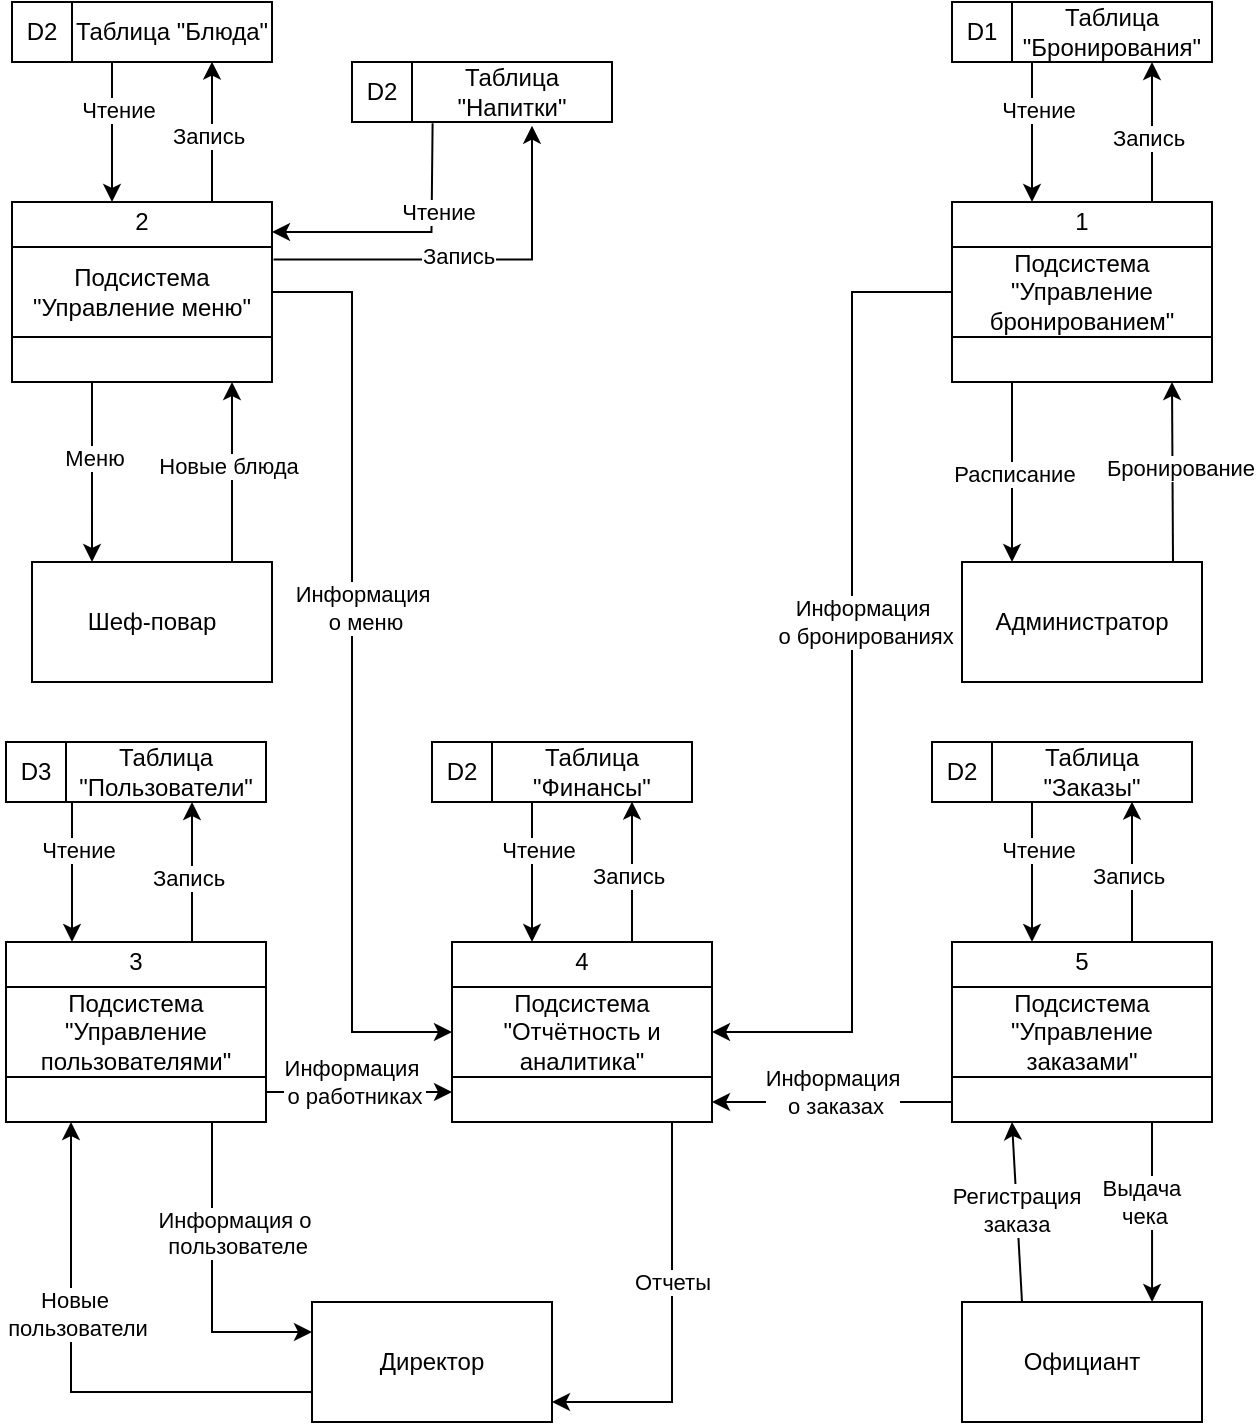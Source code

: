 <mxfile version="24.2.1" type="device">
  <diagram name="Page-1" id="-dvNhfMSKX878ZPpWmrN">
    <mxGraphModel dx="1822" dy="1045" grid="1" gridSize="10" guides="1" tooltips="1" connect="1" arrows="1" fold="1" page="1" pageScale="1" pageWidth="827" pageHeight="1169" math="0" shadow="0">
      <root>
        <mxCell id="0" />
        <mxCell id="1" parent="0" />
        <mxCell id="PgtoRUZVb2iyuVkDTeik-1" value="Шеф-повар" style="rounded=0;whiteSpace=wrap;html=1;" vertex="1" parent="1">
          <mxGeometry x="103" y="510" width="120" height="60" as="geometry" />
        </mxCell>
        <mxCell id="PgtoRUZVb2iyuVkDTeik-2" value="Директор" style="rounded=0;whiteSpace=wrap;html=1;" vertex="1" parent="1">
          <mxGeometry x="243" y="880" width="120" height="60" as="geometry" />
        </mxCell>
        <mxCell id="PgtoRUZVb2iyuVkDTeik-3" value="Администратор" style="rounded=0;whiteSpace=wrap;html=1;" vertex="1" parent="1">
          <mxGeometry x="568" y="510" width="120" height="60" as="geometry" />
        </mxCell>
        <mxCell id="PgtoRUZVb2iyuVkDTeik-8" value="" style="endArrow=classic;html=1;rounded=0;edgeStyle=elbowEdgeStyle;elbow=vertical;" edge="1" parent="1">
          <mxGeometry width="50" height="50" relative="1" as="geometry">
            <mxPoint x="593" y="420" as="sourcePoint" />
            <mxPoint x="593" y="510" as="targetPoint" />
          </mxGeometry>
        </mxCell>
        <mxCell id="PgtoRUZVb2iyuVkDTeik-9" value="Расписание" style="edgeLabel;html=1;align=center;verticalAlign=middle;resizable=0;points=[];" vertex="1" connectable="0" parent="PgtoRUZVb2iyuVkDTeik-8">
          <mxGeometry x="0.007" y="1" relative="1" as="geometry">
            <mxPoint as="offset" />
          </mxGeometry>
        </mxCell>
        <mxCell id="PgtoRUZVb2iyuVkDTeik-10" value="" style="group" vertex="1" connectable="0" parent="1">
          <mxGeometry x="563" y="330" width="130" height="90" as="geometry" />
        </mxCell>
        <mxCell id="PgtoRUZVb2iyuVkDTeik-11" value="Подсистема&lt;br style=&quot;border-color: var(--border-color);&quot;&gt;&quot;Управление бронированием&quot;" style="rounded=0;whiteSpace=wrap;html=1;" vertex="1" parent="PgtoRUZVb2iyuVkDTeik-10">
          <mxGeometry width="130" height="90" as="geometry" />
        </mxCell>
        <mxCell id="PgtoRUZVb2iyuVkDTeik-12" value="" style="endArrow=none;html=1;rounded=0;exitX=0;exitY=0.25;exitDx=0;exitDy=0;entryX=1;entryY=0.25;entryDx=0;entryDy=0;" edge="1" parent="PgtoRUZVb2iyuVkDTeik-10" source="PgtoRUZVb2iyuVkDTeik-11" target="PgtoRUZVb2iyuVkDTeik-11">
          <mxGeometry width="50" height="50" relative="1" as="geometry">
            <mxPoint x="187.0" y="-80" as="sourcePoint" />
            <mxPoint x="242.0" y="-146.667" as="targetPoint" />
          </mxGeometry>
        </mxCell>
        <mxCell id="PgtoRUZVb2iyuVkDTeik-13" value="" style="endArrow=none;html=1;rounded=0;exitX=0;exitY=0.75;exitDx=0;exitDy=0;entryX=1;entryY=0.75;entryDx=0;entryDy=0;" edge="1" parent="PgtoRUZVb2iyuVkDTeik-10" source="PgtoRUZVb2iyuVkDTeik-11" target="PgtoRUZVb2iyuVkDTeik-11">
          <mxGeometry width="50" height="50" relative="1" as="geometry">
            <mxPoint x="187.0" y="-80" as="sourcePoint" />
            <mxPoint x="242.0" y="-146.667" as="targetPoint" />
          </mxGeometry>
        </mxCell>
        <mxCell id="PgtoRUZVb2iyuVkDTeik-14" value="1" style="text;html=1;align=center;verticalAlign=middle;whiteSpace=wrap;rounded=0;" vertex="1" parent="PgtoRUZVb2iyuVkDTeik-10">
          <mxGeometry width="130" height="20" as="geometry" />
        </mxCell>
        <mxCell id="PgtoRUZVb2iyuVkDTeik-15" value="&amp;nbsp;" style="text;html=1;align=center;verticalAlign=middle;whiteSpace=wrap;rounded=0;" vertex="1" parent="PgtoRUZVb2iyuVkDTeik-10">
          <mxGeometry y="70" width="130" height="20" as="geometry" />
        </mxCell>
        <mxCell id="PgtoRUZVb2iyuVkDTeik-16" value="" style="group" vertex="1" connectable="0" parent="1">
          <mxGeometry x="93" y="330" width="130" height="90" as="geometry" />
        </mxCell>
        <mxCell id="PgtoRUZVb2iyuVkDTeik-17" value="Подсистема&lt;br style=&quot;border-color: var(--border-color);&quot;&gt;&quot;Управление меню&quot;" style="rounded=0;whiteSpace=wrap;html=1;" vertex="1" parent="PgtoRUZVb2iyuVkDTeik-16">
          <mxGeometry width="130" height="90" as="geometry" />
        </mxCell>
        <mxCell id="PgtoRUZVb2iyuVkDTeik-18" value="" style="endArrow=none;html=1;rounded=0;exitX=0;exitY=0.25;exitDx=0;exitDy=0;entryX=1;entryY=0.25;entryDx=0;entryDy=0;" edge="1" parent="PgtoRUZVb2iyuVkDTeik-16" source="PgtoRUZVb2iyuVkDTeik-17" target="PgtoRUZVb2iyuVkDTeik-17">
          <mxGeometry width="50" height="50" relative="1" as="geometry">
            <mxPoint x="187.0" y="-80" as="sourcePoint" />
            <mxPoint x="242.0" y="-146.667" as="targetPoint" />
          </mxGeometry>
        </mxCell>
        <mxCell id="PgtoRUZVb2iyuVkDTeik-19" value="" style="endArrow=none;html=1;rounded=0;exitX=0;exitY=0.75;exitDx=0;exitDy=0;entryX=1;entryY=0.75;entryDx=0;entryDy=0;" edge="1" parent="PgtoRUZVb2iyuVkDTeik-16" source="PgtoRUZVb2iyuVkDTeik-17" target="PgtoRUZVb2iyuVkDTeik-17">
          <mxGeometry width="50" height="50" relative="1" as="geometry">
            <mxPoint x="187.0" y="-80" as="sourcePoint" />
            <mxPoint x="242.0" y="-146.667" as="targetPoint" />
          </mxGeometry>
        </mxCell>
        <mxCell id="PgtoRUZVb2iyuVkDTeik-20" value="2" style="text;html=1;align=center;verticalAlign=middle;whiteSpace=wrap;rounded=0;" vertex="1" parent="PgtoRUZVb2iyuVkDTeik-16">
          <mxGeometry width="130" height="20" as="geometry" />
        </mxCell>
        <mxCell id="PgtoRUZVb2iyuVkDTeik-21" value="&amp;nbsp;" style="text;html=1;align=center;verticalAlign=middle;whiteSpace=wrap;rounded=0;" vertex="1" parent="PgtoRUZVb2iyuVkDTeik-16">
          <mxGeometry y="70" width="130" height="20" as="geometry" />
        </mxCell>
        <mxCell id="PgtoRUZVb2iyuVkDTeik-22" value="" style="group" vertex="1" connectable="0" parent="1">
          <mxGeometry x="90" y="700" width="130" height="90" as="geometry" />
        </mxCell>
        <mxCell id="PgtoRUZVb2iyuVkDTeik-23" value="Подсистема&lt;br style=&quot;border-color: var(--border-color);&quot;&gt;&quot;Управление пользователями&quot;" style="rounded=0;whiteSpace=wrap;html=1;" vertex="1" parent="PgtoRUZVb2iyuVkDTeik-22">
          <mxGeometry width="130" height="90" as="geometry" />
        </mxCell>
        <mxCell id="PgtoRUZVb2iyuVkDTeik-24" value="" style="endArrow=none;html=1;rounded=0;exitX=0;exitY=0.25;exitDx=0;exitDy=0;entryX=1;entryY=0.25;entryDx=0;entryDy=0;" edge="1" parent="PgtoRUZVb2iyuVkDTeik-22" source="PgtoRUZVb2iyuVkDTeik-23" target="PgtoRUZVb2iyuVkDTeik-23">
          <mxGeometry width="50" height="50" relative="1" as="geometry">
            <mxPoint x="187.0" y="-80" as="sourcePoint" />
            <mxPoint x="242.0" y="-146.667" as="targetPoint" />
          </mxGeometry>
        </mxCell>
        <mxCell id="PgtoRUZVb2iyuVkDTeik-25" value="" style="endArrow=none;html=1;rounded=0;exitX=0;exitY=0.75;exitDx=0;exitDy=0;entryX=1;entryY=0.75;entryDx=0;entryDy=0;" edge="1" parent="PgtoRUZVb2iyuVkDTeik-22" source="PgtoRUZVb2iyuVkDTeik-23" target="PgtoRUZVb2iyuVkDTeik-23">
          <mxGeometry width="50" height="50" relative="1" as="geometry">
            <mxPoint x="187.0" y="-80" as="sourcePoint" />
            <mxPoint x="242.0" y="-146.667" as="targetPoint" />
          </mxGeometry>
        </mxCell>
        <mxCell id="PgtoRUZVb2iyuVkDTeik-26" value="3" style="text;html=1;align=center;verticalAlign=middle;whiteSpace=wrap;rounded=0;" vertex="1" parent="PgtoRUZVb2iyuVkDTeik-22">
          <mxGeometry width="130" height="20" as="geometry" />
        </mxCell>
        <mxCell id="PgtoRUZVb2iyuVkDTeik-27" value="&amp;nbsp;" style="text;html=1;align=center;verticalAlign=middle;whiteSpace=wrap;rounded=0;" vertex="1" parent="PgtoRUZVb2iyuVkDTeik-22">
          <mxGeometry y="70" width="130" height="20" as="geometry" />
        </mxCell>
        <mxCell id="PgtoRUZVb2iyuVkDTeik-30" value="" style="endArrow=classic;html=1;rounded=0;edgeStyle=elbowEdgeStyle;" edge="1" parent="1" target="PgtoRUZVb2iyuVkDTeik-1">
          <mxGeometry width="50" height="50" relative="1" as="geometry">
            <mxPoint x="132.997" y="420" as="sourcePoint" />
            <mxPoint x="133.33" y="560" as="targetPoint" />
            <Array as="points">
              <mxPoint x="133" y="370" />
            </Array>
          </mxGeometry>
        </mxCell>
        <mxCell id="PgtoRUZVb2iyuVkDTeik-31" value="Меню" style="edgeLabel;html=1;align=center;verticalAlign=middle;resizable=0;points=[];" vertex="1" connectable="0" parent="PgtoRUZVb2iyuVkDTeik-30">
          <mxGeometry x="-0.154" y="1" relative="1" as="geometry">
            <mxPoint as="offset" />
          </mxGeometry>
        </mxCell>
        <mxCell id="PgtoRUZVb2iyuVkDTeik-32" value="" style="endArrow=classic;html=1;rounded=0;edgeStyle=elbowEdgeStyle;" edge="1" parent="1" source="PgtoRUZVb2iyuVkDTeik-1" target="PgtoRUZVb2iyuVkDTeik-17">
          <mxGeometry width="50" height="50" relative="1" as="geometry">
            <mxPoint x="183" y="550" as="sourcePoint" />
            <mxPoint x="238" y="430" as="targetPoint" />
            <Array as="points">
              <mxPoint x="203" y="470" />
            </Array>
          </mxGeometry>
        </mxCell>
        <mxCell id="PgtoRUZVb2iyuVkDTeik-33" value="Новые блюда" style="edgeLabel;html=1;align=center;verticalAlign=middle;resizable=0;points=[];" vertex="1" connectable="0" parent="PgtoRUZVb2iyuVkDTeik-32">
          <mxGeometry x="0.083" y="2" relative="1" as="geometry">
            <mxPoint as="offset" />
          </mxGeometry>
        </mxCell>
        <mxCell id="PgtoRUZVb2iyuVkDTeik-36" value="" style="endArrow=classic;html=1;rounded=0;edgeStyle=elbowEdgeStyle;" edge="1" parent="1">
          <mxGeometry width="50" height="50" relative="1" as="geometry">
            <mxPoint x="663" y="330" as="sourcePoint" />
            <mxPoint x="663" y="260" as="targetPoint" />
            <Array as="points">
              <mxPoint x="663" y="280" />
            </Array>
          </mxGeometry>
        </mxCell>
        <mxCell id="PgtoRUZVb2iyuVkDTeik-37" value="Запись" style="edgeLabel;html=1;align=center;verticalAlign=middle;resizable=0;points=[];" vertex="1" connectable="0" parent="PgtoRUZVb2iyuVkDTeik-36">
          <mxGeometry x="-0.068" y="2" relative="1" as="geometry">
            <mxPoint as="offset" />
          </mxGeometry>
        </mxCell>
        <mxCell id="PgtoRUZVb2iyuVkDTeik-38" value="" style="endArrow=classic;html=1;rounded=0;exitX=0;exitY=0.75;exitDx=0;exitDy=0;edgeStyle=elbowEdgeStyle;entryX=0.25;entryY=1;entryDx=0;entryDy=0;elbow=vertical;" edge="1" parent="1" source="PgtoRUZVb2iyuVkDTeik-2" target="PgtoRUZVb2iyuVkDTeik-27">
          <mxGeometry width="50" height="50" relative="1" as="geometry">
            <mxPoint x="53" y="940" as="sourcePoint" />
            <mxPoint x="123" y="800" as="targetPoint" />
            <Array as="points">
              <mxPoint x="133" y="925" />
            </Array>
          </mxGeometry>
        </mxCell>
        <mxCell id="PgtoRUZVb2iyuVkDTeik-39" value="Новые&lt;br style=&quot;border-color: var(--border-color); background-color: rgb(251, 251, 251);&quot;&gt;&lt;span style=&quot;border-color: var(--border-color);&quot;&gt;&amp;nbsp;пользователи&lt;/span&gt;" style="edgeLabel;html=1;align=center;verticalAlign=middle;resizable=0;points=[];" vertex="1" connectable="0" parent="PgtoRUZVb2iyuVkDTeik-38">
          <mxGeometry x="0.251" y="-1" relative="1" as="geometry">
            <mxPoint as="offset" />
          </mxGeometry>
        </mxCell>
        <mxCell id="PgtoRUZVb2iyuVkDTeik-40" value="" style="endArrow=classic;html=1;rounded=0;edgeStyle=elbowEdgeStyle;" edge="1" parent="1" source="PgtoRUZVb2iyuVkDTeik-45" target="PgtoRUZVb2iyuVkDTeik-17">
          <mxGeometry width="50" height="50" relative="1" as="geometry">
            <mxPoint x="343" y="330" as="sourcePoint" />
            <mxPoint x="333" y="280" as="targetPoint" />
            <Array as="points">
              <mxPoint x="143" y="300" />
            </Array>
          </mxGeometry>
        </mxCell>
        <mxCell id="PgtoRUZVb2iyuVkDTeik-41" value="Чтение" style="edgeLabel;html=1;align=center;verticalAlign=middle;resizable=0;points=[];" vertex="1" connectable="0" parent="PgtoRUZVb2iyuVkDTeik-40">
          <mxGeometry x="-0.329" y="3" relative="1" as="geometry">
            <mxPoint as="offset" />
          </mxGeometry>
        </mxCell>
        <mxCell id="PgtoRUZVb2iyuVkDTeik-42" value="" style="group" vertex="1" connectable="0" parent="1">
          <mxGeometry x="93" y="230" width="130" height="30" as="geometry" />
        </mxCell>
        <mxCell id="PgtoRUZVb2iyuVkDTeik-43" value="" style="rounded=0;whiteSpace=wrap;html=1;" vertex="1" parent="PgtoRUZVb2iyuVkDTeik-42">
          <mxGeometry width="130" height="30" as="geometry" />
        </mxCell>
        <mxCell id="PgtoRUZVb2iyuVkDTeik-44" value="" style="group" vertex="1" connectable="0" parent="PgtoRUZVb2iyuVkDTeik-42">
          <mxGeometry width="130" height="30" as="geometry" />
        </mxCell>
        <mxCell id="PgtoRUZVb2iyuVkDTeik-45" value="Таблица &quot;Блюда&quot;" style="rounded=0;whiteSpace=wrap;html=1;container=0;" vertex="1" parent="PgtoRUZVb2iyuVkDTeik-44">
          <mxGeometry x="30" width="100" height="30" as="geometry" />
        </mxCell>
        <mxCell id="PgtoRUZVb2iyuVkDTeik-46" value="D2" style="rounded=0;whiteSpace=wrap;html=1;container=0;" vertex="1" parent="PgtoRUZVb2iyuVkDTeik-44">
          <mxGeometry width="30" height="30" as="geometry" />
        </mxCell>
        <mxCell id="PgtoRUZVb2iyuVkDTeik-47" value="" style="endArrow=classic;html=1;rounded=0;edgeStyle=elbowEdgeStyle;exitX=0.633;exitY=0.994;exitDx=0;exitDy=0;exitPerimeter=0;" edge="1" parent="1">
          <mxGeometry width="50" height="50" relative="1" as="geometry">
            <mxPoint x="193" y="330" as="sourcePoint" />
            <mxPoint x="193.3" y="259.82" as="targetPoint" />
          </mxGeometry>
        </mxCell>
        <mxCell id="PgtoRUZVb2iyuVkDTeik-48" value="Запись" style="edgeLabel;html=1;align=center;verticalAlign=middle;resizable=0;points=[];" vertex="1" connectable="0" parent="PgtoRUZVb2iyuVkDTeik-47">
          <mxGeometry x="-0.068" y="2" relative="1" as="geometry">
            <mxPoint as="offset" />
          </mxGeometry>
        </mxCell>
        <mxCell id="PgtoRUZVb2iyuVkDTeik-49" value="" style="group" vertex="1" connectable="0" parent="1">
          <mxGeometry x="90" y="600" width="130" height="30" as="geometry" />
        </mxCell>
        <mxCell id="PgtoRUZVb2iyuVkDTeik-50" value="" style="rounded=0;whiteSpace=wrap;html=1;" vertex="1" parent="PgtoRUZVb2iyuVkDTeik-49">
          <mxGeometry width="130" height="30" as="geometry" />
        </mxCell>
        <mxCell id="PgtoRUZVb2iyuVkDTeik-51" value="" style="group" vertex="1" connectable="0" parent="PgtoRUZVb2iyuVkDTeik-49">
          <mxGeometry width="130" height="30" as="geometry" />
        </mxCell>
        <mxCell id="PgtoRUZVb2iyuVkDTeik-52" value="Таблица &quot;Пользователи&quot;" style="rounded=0;whiteSpace=wrap;html=1;container=0;" vertex="1" parent="PgtoRUZVb2iyuVkDTeik-51">
          <mxGeometry x="30" width="100" height="30" as="geometry" />
        </mxCell>
        <mxCell id="PgtoRUZVb2iyuVkDTeik-53" value="D3" style="rounded=0;whiteSpace=wrap;html=1;container=0;" vertex="1" parent="PgtoRUZVb2iyuVkDTeik-51">
          <mxGeometry width="30" height="30" as="geometry" />
        </mxCell>
        <mxCell id="PgtoRUZVb2iyuVkDTeik-54" value="" style="endArrow=classic;html=1;rounded=0;edgeStyle=elbowEdgeStyle;" edge="1" parent="1" source="PgtoRUZVb2iyuVkDTeik-52" target="PgtoRUZVb2iyuVkDTeik-23">
          <mxGeometry width="50" height="50" relative="1" as="geometry">
            <mxPoint x="183" y="710" as="sourcePoint" />
            <mxPoint x="-17" y="720" as="targetPoint" />
            <Array as="points">
              <mxPoint x="123" y="670" />
            </Array>
          </mxGeometry>
        </mxCell>
        <mxCell id="PgtoRUZVb2iyuVkDTeik-55" value="Чтение" style="edgeLabel;html=1;align=center;verticalAlign=middle;resizable=0;points=[];" vertex="1" connectable="0" parent="PgtoRUZVb2iyuVkDTeik-54">
          <mxGeometry x="-0.329" y="3" relative="1" as="geometry">
            <mxPoint as="offset" />
          </mxGeometry>
        </mxCell>
        <mxCell id="PgtoRUZVb2iyuVkDTeik-56" value="" style="group" vertex="1" connectable="0" parent="1">
          <mxGeometry x="563" y="230" width="130" height="30" as="geometry" />
        </mxCell>
        <mxCell id="PgtoRUZVb2iyuVkDTeik-57" value="" style="rounded=0;whiteSpace=wrap;html=1;" vertex="1" parent="PgtoRUZVb2iyuVkDTeik-56">
          <mxGeometry width="130" height="30" as="geometry" />
        </mxCell>
        <mxCell id="PgtoRUZVb2iyuVkDTeik-58" value="" style="group" vertex="1" connectable="0" parent="PgtoRUZVb2iyuVkDTeik-56">
          <mxGeometry width="130" height="30" as="geometry" />
        </mxCell>
        <mxCell id="PgtoRUZVb2iyuVkDTeik-59" value="Таблица &quot;Бронирования&quot;" style="rounded=0;whiteSpace=wrap;html=1;container=0;" vertex="1" parent="PgtoRUZVb2iyuVkDTeik-58">
          <mxGeometry x="30" width="100" height="30" as="geometry" />
        </mxCell>
        <mxCell id="PgtoRUZVb2iyuVkDTeik-60" value="D1" style="rounded=0;whiteSpace=wrap;html=1;container=0;" vertex="1" parent="PgtoRUZVb2iyuVkDTeik-58">
          <mxGeometry width="30" height="30" as="geometry" />
        </mxCell>
        <mxCell id="PgtoRUZVb2iyuVkDTeik-61" value="" style="endArrow=classic;html=1;rounded=0;edgeStyle=elbowEdgeStyle;" edge="1" parent="1" source="PgtoRUZVb2iyuVkDTeik-59" target="PgtoRUZVb2iyuVkDTeik-11">
          <mxGeometry width="50" height="50" relative="1" as="geometry">
            <mxPoint x="783" y="310" as="sourcePoint" />
            <mxPoint x="703" y="310" as="targetPoint" />
            <Array as="points">
              <mxPoint x="603" y="270" />
            </Array>
          </mxGeometry>
        </mxCell>
        <mxCell id="PgtoRUZVb2iyuVkDTeik-62" value="Чтение" style="edgeLabel;html=1;align=center;verticalAlign=middle;resizable=0;points=[];" vertex="1" connectable="0" parent="PgtoRUZVb2iyuVkDTeik-61">
          <mxGeometry x="-0.329" y="3" relative="1" as="geometry">
            <mxPoint as="offset" />
          </mxGeometry>
        </mxCell>
        <mxCell id="PgtoRUZVb2iyuVkDTeik-63" value="" style="endArrow=classic;html=1;rounded=0;edgeStyle=elbowEdgeStyle;" edge="1" parent="1" target="PgtoRUZVb2iyuVkDTeik-52">
          <mxGeometry width="50" height="50" relative="1" as="geometry">
            <mxPoint x="183.005" y="700" as="sourcePoint" />
            <mxPoint x="183.24" y="640" as="targetPoint" />
          </mxGeometry>
        </mxCell>
        <mxCell id="PgtoRUZVb2iyuVkDTeik-64" value="Запись" style="edgeLabel;html=1;align=center;verticalAlign=middle;resizable=0;points=[];" vertex="1" connectable="0" parent="PgtoRUZVb2iyuVkDTeik-63">
          <mxGeometry x="-0.068" y="2" relative="1" as="geometry">
            <mxPoint as="offset" />
          </mxGeometry>
        </mxCell>
        <mxCell id="PgtoRUZVb2iyuVkDTeik-67" value="" style="endArrow=classic;html=1;rounded=0;entryX=0;entryY=0.25;entryDx=0;entryDy=0;edgeStyle=orthogonalEdgeStyle;" edge="1" parent="1" target="PgtoRUZVb2iyuVkDTeik-2">
          <mxGeometry width="50" height="50" relative="1" as="geometry">
            <mxPoint x="208" y="790" as="sourcePoint" />
            <mxPoint x="233" y="895" as="targetPoint" />
            <Array as="points">
              <mxPoint x="193" y="790" />
              <mxPoint x="193" y="895" />
            </Array>
          </mxGeometry>
        </mxCell>
        <mxCell id="PgtoRUZVb2iyuVkDTeik-68" value="Информация о&lt;div&gt;&amp;nbsp;пользователе&lt;/div&gt;" style="edgeLabel;html=1;align=center;verticalAlign=bottom;resizable=0;points=[];" vertex="1" connectable="0" parent="PgtoRUZVb2iyuVkDTeik-67">
          <mxGeometry x="0.522" y="-4" relative="1" as="geometry">
            <mxPoint x="1" y="-39" as="offset" />
          </mxGeometry>
        </mxCell>
        <mxCell id="PgtoRUZVb2iyuVkDTeik-69" value="" style="group" vertex="1" connectable="0" parent="1">
          <mxGeometry x="313" y="700" width="130" height="90" as="geometry" />
        </mxCell>
        <mxCell id="PgtoRUZVb2iyuVkDTeik-70" value="Подсистема&lt;br style=&quot;border-color: var(--border-color);&quot;&gt;&quot;Отчётность и аналитика&quot;" style="rounded=0;whiteSpace=wrap;html=1;" vertex="1" parent="PgtoRUZVb2iyuVkDTeik-69">
          <mxGeometry width="130" height="90" as="geometry" />
        </mxCell>
        <mxCell id="PgtoRUZVb2iyuVkDTeik-71" value="" style="endArrow=none;html=1;rounded=0;exitX=0;exitY=0.25;exitDx=0;exitDy=0;entryX=1;entryY=0.25;entryDx=0;entryDy=0;" edge="1" parent="PgtoRUZVb2iyuVkDTeik-69" source="PgtoRUZVb2iyuVkDTeik-70" target="PgtoRUZVb2iyuVkDTeik-70">
          <mxGeometry width="50" height="50" relative="1" as="geometry">
            <mxPoint x="187.0" y="-80" as="sourcePoint" />
            <mxPoint x="242.0" y="-146.667" as="targetPoint" />
          </mxGeometry>
        </mxCell>
        <mxCell id="PgtoRUZVb2iyuVkDTeik-72" value="" style="endArrow=none;html=1;rounded=0;exitX=0;exitY=0.75;exitDx=0;exitDy=0;entryX=1;entryY=0.75;entryDx=0;entryDy=0;" edge="1" parent="PgtoRUZVb2iyuVkDTeik-69" source="PgtoRUZVb2iyuVkDTeik-70" target="PgtoRUZVb2iyuVkDTeik-70">
          <mxGeometry width="50" height="50" relative="1" as="geometry">
            <mxPoint x="187.0" y="-80" as="sourcePoint" />
            <mxPoint x="242.0" y="-146.667" as="targetPoint" />
          </mxGeometry>
        </mxCell>
        <mxCell id="PgtoRUZVb2iyuVkDTeik-73" value="4" style="text;html=1;align=center;verticalAlign=middle;whiteSpace=wrap;rounded=0;" vertex="1" parent="PgtoRUZVb2iyuVkDTeik-69">
          <mxGeometry width="130" height="20" as="geometry" />
        </mxCell>
        <mxCell id="PgtoRUZVb2iyuVkDTeik-74" value="&amp;nbsp;" style="text;html=1;align=center;verticalAlign=middle;whiteSpace=wrap;rounded=0;" vertex="1" parent="PgtoRUZVb2iyuVkDTeik-69">
          <mxGeometry y="70" width="130" height="20" as="geometry" />
        </mxCell>
        <mxCell id="PgtoRUZVb2iyuVkDTeik-75" value="" style="group" vertex="1" connectable="0" parent="1">
          <mxGeometry x="563" y="700" width="130" height="90" as="geometry" />
        </mxCell>
        <mxCell id="PgtoRUZVb2iyuVkDTeik-76" value="Подсистема&lt;br style=&quot;border-color: var(--border-color);&quot;&gt;&quot;Управление заказами&quot;" style="rounded=0;whiteSpace=wrap;html=1;" vertex="1" parent="PgtoRUZVb2iyuVkDTeik-75">
          <mxGeometry width="130" height="90" as="geometry" />
        </mxCell>
        <mxCell id="PgtoRUZVb2iyuVkDTeik-77" value="" style="endArrow=none;html=1;rounded=0;exitX=0;exitY=0.25;exitDx=0;exitDy=0;entryX=1;entryY=0.25;entryDx=0;entryDy=0;" edge="1" parent="PgtoRUZVb2iyuVkDTeik-75" source="PgtoRUZVb2iyuVkDTeik-76" target="PgtoRUZVb2iyuVkDTeik-76">
          <mxGeometry width="50" height="50" relative="1" as="geometry">
            <mxPoint x="187.0" y="-80" as="sourcePoint" />
            <mxPoint x="242.0" y="-146.667" as="targetPoint" />
          </mxGeometry>
        </mxCell>
        <mxCell id="PgtoRUZVb2iyuVkDTeik-78" value="" style="endArrow=none;html=1;rounded=0;exitX=0;exitY=0.75;exitDx=0;exitDy=0;entryX=1;entryY=0.75;entryDx=0;entryDy=0;" edge="1" parent="PgtoRUZVb2iyuVkDTeik-75" source="PgtoRUZVb2iyuVkDTeik-76" target="PgtoRUZVb2iyuVkDTeik-76">
          <mxGeometry width="50" height="50" relative="1" as="geometry">
            <mxPoint x="187.0" y="-80" as="sourcePoint" />
            <mxPoint x="242.0" y="-146.667" as="targetPoint" />
          </mxGeometry>
        </mxCell>
        <mxCell id="PgtoRUZVb2iyuVkDTeik-79" value="5" style="text;html=1;align=center;verticalAlign=middle;whiteSpace=wrap;rounded=0;" vertex="1" parent="PgtoRUZVb2iyuVkDTeik-75">
          <mxGeometry width="130" height="20" as="geometry" />
        </mxCell>
        <mxCell id="PgtoRUZVb2iyuVkDTeik-80" value="&amp;nbsp;" style="text;html=1;align=center;verticalAlign=middle;whiteSpace=wrap;rounded=0;" vertex="1" parent="PgtoRUZVb2iyuVkDTeik-75">
          <mxGeometry y="70" width="130" height="20" as="geometry" />
        </mxCell>
        <mxCell id="PgtoRUZVb2iyuVkDTeik-81" value="Официант" style="rounded=0;whiteSpace=wrap;html=1;" vertex="1" parent="1">
          <mxGeometry x="568" y="880" width="120" height="60" as="geometry" />
        </mxCell>
        <mxCell id="PgtoRUZVb2iyuVkDTeik-82" value="" style="endArrow=classic;html=1;rounded=0;entryX=0.75;entryY=1;entryDx=0;entryDy=0;" edge="1" parent="1">
          <mxGeometry width="50" height="50" relative="1" as="geometry">
            <mxPoint x="673.5" y="510" as="sourcePoint" />
            <mxPoint x="673" y="420" as="targetPoint" />
          </mxGeometry>
        </mxCell>
        <mxCell id="PgtoRUZVb2iyuVkDTeik-83" value="Бронирование" style="edgeLabel;html=1;align=center;verticalAlign=middle;resizable=0;points=[];" vertex="1" connectable="0" parent="PgtoRUZVb2iyuVkDTeik-82">
          <mxGeometry x="0.044" y="-4" relative="1" as="geometry">
            <mxPoint as="offset" />
          </mxGeometry>
        </mxCell>
        <mxCell id="PgtoRUZVb2iyuVkDTeik-85" value="" style="endArrow=classic;html=1;rounded=0;entryX=0.792;entryY=0;entryDx=0;entryDy=0;entryPerimeter=0;" edge="1" parent="1" target="PgtoRUZVb2iyuVkDTeik-81">
          <mxGeometry width="50" height="50" relative="1" as="geometry">
            <mxPoint x="663" y="790" as="sourcePoint" />
            <mxPoint x="663" y="870" as="targetPoint" />
          </mxGeometry>
        </mxCell>
        <mxCell id="PgtoRUZVb2iyuVkDTeik-88" value="Выдача&amp;nbsp;&lt;div&gt;чека&lt;/div&gt;" style="edgeLabel;html=1;align=center;verticalAlign=middle;resizable=0;points=[];" vertex="1" connectable="0" parent="PgtoRUZVb2iyuVkDTeik-85">
          <mxGeometry x="-0.125" y="-4" relative="1" as="geometry">
            <mxPoint as="offset" />
          </mxGeometry>
        </mxCell>
        <mxCell id="PgtoRUZVb2iyuVkDTeik-86" style="rounded=0;orthogonalLoop=1;jettySize=auto;html=1;exitX=0.25;exitY=0;exitDx=0;exitDy=0;" edge="1" parent="1" source="PgtoRUZVb2iyuVkDTeik-81">
          <mxGeometry relative="1" as="geometry">
            <mxPoint x="593" y="870" as="sourcePoint" />
            <mxPoint x="593" y="790" as="targetPoint" />
          </mxGeometry>
        </mxCell>
        <mxCell id="PgtoRUZVb2iyuVkDTeik-87" value="Регистрация&lt;div&gt;заказа&lt;/div&gt;" style="edgeLabel;html=1;align=center;verticalAlign=middle;resizable=0;points=[];" vertex="1" connectable="0" parent="PgtoRUZVb2iyuVkDTeik-86">
          <mxGeometry x="0.024" y="1" relative="1" as="geometry">
            <mxPoint as="offset" />
          </mxGeometry>
        </mxCell>
        <mxCell id="PgtoRUZVb2iyuVkDTeik-89" value="" style="endArrow=classic;html=1;rounded=0;edgeStyle=elbowEdgeStyle;" edge="1" parent="1" source="PgtoRUZVb2iyuVkDTeik-94">
          <mxGeometry width="50" height="50" relative="1" as="geometry">
            <mxPoint x="803" y="700" as="sourcePoint" />
            <mxPoint x="603" y="700" as="targetPoint" />
            <Array as="points">
              <mxPoint x="603" y="670" />
            </Array>
          </mxGeometry>
        </mxCell>
        <mxCell id="PgtoRUZVb2iyuVkDTeik-90" value="Чтение" style="edgeLabel;html=1;align=center;verticalAlign=middle;resizable=0;points=[];" vertex="1" connectable="0" parent="PgtoRUZVb2iyuVkDTeik-89">
          <mxGeometry x="-0.329" y="3" relative="1" as="geometry">
            <mxPoint as="offset" />
          </mxGeometry>
        </mxCell>
        <mxCell id="PgtoRUZVb2iyuVkDTeik-91" value="" style="group" vertex="1" connectable="0" parent="1">
          <mxGeometry x="553" y="600" width="130" height="30" as="geometry" />
        </mxCell>
        <mxCell id="PgtoRUZVb2iyuVkDTeik-92" value="" style="rounded=0;whiteSpace=wrap;html=1;" vertex="1" parent="PgtoRUZVb2iyuVkDTeik-91">
          <mxGeometry width="130" height="30" as="geometry" />
        </mxCell>
        <mxCell id="PgtoRUZVb2iyuVkDTeik-93" value="" style="group" vertex="1" connectable="0" parent="PgtoRUZVb2iyuVkDTeik-91">
          <mxGeometry width="130" height="30" as="geometry" />
        </mxCell>
        <mxCell id="PgtoRUZVb2iyuVkDTeik-94" value="Таблица &quot;Заказы&quot;" style="rounded=0;whiteSpace=wrap;html=1;container=0;" vertex="1" parent="PgtoRUZVb2iyuVkDTeik-93">
          <mxGeometry x="30" width="100" height="30" as="geometry" />
        </mxCell>
        <mxCell id="PgtoRUZVb2iyuVkDTeik-95" value="D2" style="rounded=0;whiteSpace=wrap;html=1;container=0;" vertex="1" parent="PgtoRUZVb2iyuVkDTeik-93">
          <mxGeometry width="30" height="30" as="geometry" />
        </mxCell>
        <mxCell id="PgtoRUZVb2iyuVkDTeik-96" value="" style="endArrow=classic;html=1;rounded=0;edgeStyle=elbowEdgeStyle;exitX=0.633;exitY=0.994;exitDx=0;exitDy=0;exitPerimeter=0;" edge="1" parent="1">
          <mxGeometry width="50" height="50" relative="1" as="geometry">
            <mxPoint x="653" y="700" as="sourcePoint" />
            <mxPoint x="653.3" y="629.82" as="targetPoint" />
          </mxGeometry>
        </mxCell>
        <mxCell id="PgtoRUZVb2iyuVkDTeik-97" value="Запись" style="edgeLabel;html=1;align=center;verticalAlign=middle;resizable=0;points=[];" vertex="1" connectable="0" parent="PgtoRUZVb2iyuVkDTeik-96">
          <mxGeometry x="-0.068" y="2" relative="1" as="geometry">
            <mxPoint as="offset" />
          </mxGeometry>
        </mxCell>
        <mxCell id="PgtoRUZVb2iyuVkDTeik-98" value="" style="endArrow=classic;html=1;rounded=0;edgeStyle=elbowEdgeStyle;" edge="1" parent="1" source="PgtoRUZVb2iyuVkDTeik-103">
          <mxGeometry width="50" height="50" relative="1" as="geometry">
            <mxPoint x="553" y="700" as="sourcePoint" />
            <mxPoint x="353" y="700" as="targetPoint" />
            <Array as="points">
              <mxPoint x="353" y="670" />
            </Array>
          </mxGeometry>
        </mxCell>
        <mxCell id="PgtoRUZVb2iyuVkDTeik-99" value="Чтение" style="edgeLabel;html=1;align=center;verticalAlign=middle;resizable=0;points=[];" vertex="1" connectable="0" parent="PgtoRUZVb2iyuVkDTeik-98">
          <mxGeometry x="-0.329" y="3" relative="1" as="geometry">
            <mxPoint as="offset" />
          </mxGeometry>
        </mxCell>
        <mxCell id="PgtoRUZVb2iyuVkDTeik-100" value="" style="group" vertex="1" connectable="0" parent="1">
          <mxGeometry x="303" y="600" width="130" height="30" as="geometry" />
        </mxCell>
        <mxCell id="PgtoRUZVb2iyuVkDTeik-101" value="" style="rounded=0;whiteSpace=wrap;html=1;" vertex="1" parent="PgtoRUZVb2iyuVkDTeik-100">
          <mxGeometry width="130" height="30" as="geometry" />
        </mxCell>
        <mxCell id="PgtoRUZVb2iyuVkDTeik-102" value="" style="group" vertex="1" connectable="0" parent="PgtoRUZVb2iyuVkDTeik-100">
          <mxGeometry width="130" height="30" as="geometry" />
        </mxCell>
        <mxCell id="PgtoRUZVb2iyuVkDTeik-103" value="Таблица &quot;Финансы&quot;" style="rounded=0;whiteSpace=wrap;html=1;container=0;" vertex="1" parent="PgtoRUZVb2iyuVkDTeik-102">
          <mxGeometry x="30" width="100" height="30" as="geometry" />
        </mxCell>
        <mxCell id="PgtoRUZVb2iyuVkDTeik-104" value="D2" style="rounded=0;whiteSpace=wrap;html=1;container=0;" vertex="1" parent="PgtoRUZVb2iyuVkDTeik-102">
          <mxGeometry width="30" height="30" as="geometry" />
        </mxCell>
        <mxCell id="PgtoRUZVb2iyuVkDTeik-105" value="" style="endArrow=classic;html=1;rounded=0;edgeStyle=elbowEdgeStyle;exitX=0.633;exitY=0.994;exitDx=0;exitDy=0;exitPerimeter=0;" edge="1" parent="1">
          <mxGeometry width="50" height="50" relative="1" as="geometry">
            <mxPoint x="403" y="700" as="sourcePoint" />
            <mxPoint x="403.3" y="629.82" as="targetPoint" />
          </mxGeometry>
        </mxCell>
        <mxCell id="PgtoRUZVb2iyuVkDTeik-106" value="Запись" style="edgeLabel;html=1;align=center;verticalAlign=middle;resizable=0;points=[];" vertex="1" connectable="0" parent="PgtoRUZVb2iyuVkDTeik-105">
          <mxGeometry x="-0.068" y="2" relative="1" as="geometry">
            <mxPoint as="offset" />
          </mxGeometry>
        </mxCell>
        <mxCell id="PgtoRUZVb2iyuVkDTeik-107" value="" style="edgeStyle=orthogonalEdgeStyle;rounded=0;orthogonalLoop=1;jettySize=auto;html=1;" edge="1" parent="1" source="PgtoRUZVb2iyuVkDTeik-74" target="PgtoRUZVb2iyuVkDTeik-2">
          <mxGeometry relative="1" as="geometry">
            <Array as="points">
              <mxPoint x="423" y="930" />
            </Array>
          </mxGeometry>
        </mxCell>
        <mxCell id="PgtoRUZVb2iyuVkDTeik-108" value="Отчеты" style="edgeLabel;html=1;align=center;verticalAlign=middle;resizable=0;points=[];" vertex="1" connectable="0" parent="PgtoRUZVb2iyuVkDTeik-107">
          <mxGeometry x="-0.634" y="1" relative="1" as="geometry">
            <mxPoint x="-1" y="43" as="offset" />
          </mxGeometry>
        </mxCell>
        <mxCell id="PgtoRUZVb2iyuVkDTeik-109" style="edgeStyle=orthogonalEdgeStyle;rounded=0;orthogonalLoop=1;jettySize=auto;html=1;" edge="1" parent="1" source="PgtoRUZVb2iyuVkDTeik-76">
          <mxGeometry relative="1" as="geometry">
            <mxPoint x="443" y="780" as="targetPoint" />
            <Array as="points">
              <mxPoint x="443" y="780" />
            </Array>
          </mxGeometry>
        </mxCell>
        <mxCell id="PgtoRUZVb2iyuVkDTeik-110" value="Информация&lt;div&gt;&amp;nbsp;о заказах&lt;/div&gt;" style="edgeLabel;html=1;align=center;verticalAlign=middle;resizable=0;points=[];" vertex="1" connectable="0" parent="PgtoRUZVb2iyuVkDTeik-109">
          <mxGeometry x="0.142" y="-3" relative="1" as="geometry">
            <mxPoint x="8" y="-2" as="offset" />
          </mxGeometry>
        </mxCell>
        <mxCell id="PgtoRUZVb2iyuVkDTeik-112" style="edgeStyle=orthogonalEdgeStyle;rounded=0;orthogonalLoop=1;jettySize=auto;html=1;exitX=0;exitY=0.5;exitDx=0;exitDy=0;entryX=1;entryY=0.5;entryDx=0;entryDy=0;" edge="1" parent="1" source="PgtoRUZVb2iyuVkDTeik-11" target="PgtoRUZVb2iyuVkDTeik-70">
          <mxGeometry relative="1" as="geometry">
            <mxPoint x="573" y="790" as="sourcePoint" />
            <mxPoint x="453" y="790" as="targetPoint" />
            <Array as="points">
              <mxPoint x="513" y="375" />
              <mxPoint x="513" y="745" />
            </Array>
          </mxGeometry>
        </mxCell>
        <mxCell id="PgtoRUZVb2iyuVkDTeik-113" value="Информация&lt;div&gt;&amp;nbsp;о бронированиях&lt;/div&gt;" style="edgeLabel;html=1;align=center;verticalAlign=middle;resizable=0;points=[];" vertex="1" connectable="0" parent="PgtoRUZVb2iyuVkDTeik-112">
          <mxGeometry x="0.142" y="-3" relative="1" as="geometry">
            <mxPoint x="8" y="-65" as="offset" />
          </mxGeometry>
        </mxCell>
        <mxCell id="PgtoRUZVb2iyuVkDTeik-114" style="edgeStyle=orthogonalEdgeStyle;rounded=0;orthogonalLoop=1;jettySize=auto;html=1;exitX=1;exitY=0.5;exitDx=0;exitDy=0;entryX=0;entryY=0.5;entryDx=0;entryDy=0;" edge="1" parent="1" source="PgtoRUZVb2iyuVkDTeik-17" target="PgtoRUZVb2iyuVkDTeik-70">
          <mxGeometry relative="1" as="geometry">
            <mxPoint x="573" y="385" as="sourcePoint" />
            <mxPoint x="453" y="755" as="targetPoint" />
            <Array as="points">
              <mxPoint x="263" y="375" />
              <mxPoint x="263" y="745" />
            </Array>
          </mxGeometry>
        </mxCell>
        <mxCell id="PgtoRUZVb2iyuVkDTeik-115" value="Информация&lt;div&gt;&amp;nbsp;о меню&lt;/div&gt;" style="edgeLabel;html=1;align=center;verticalAlign=middle;resizable=0;points=[];" vertex="1" connectable="0" parent="PgtoRUZVb2iyuVkDTeik-114">
          <mxGeometry x="0.142" y="-3" relative="1" as="geometry">
            <mxPoint x="8" y="-65" as="offset" />
          </mxGeometry>
        </mxCell>
        <mxCell id="PgtoRUZVb2iyuVkDTeik-116" value="" style="endArrow=classic;html=1;rounded=0;entryX=0;entryY=0.25;entryDx=0;entryDy=0;edgeStyle=elbowEdgeStyle;elbow=vertical;" edge="1" parent="1" source="PgtoRUZVb2iyuVkDTeik-23" target="PgtoRUZVb2iyuVkDTeik-74">
          <mxGeometry width="50" height="50" relative="1" as="geometry">
            <mxPoint x="323" y="800" as="sourcePoint" />
            <mxPoint x="373" y="750" as="targetPoint" />
          </mxGeometry>
        </mxCell>
        <mxCell id="PgtoRUZVb2iyuVkDTeik-117" value="Информация&amp;nbsp;&lt;div&gt;о работниках&lt;/div&gt;" style="edgeLabel;html=1;align=center;verticalAlign=middle;resizable=0;points=[];" vertex="1" connectable="0" parent="PgtoRUZVb2iyuVkDTeik-116">
          <mxGeometry x="-0.155" y="-2" relative="1" as="geometry">
            <mxPoint x="4" y="-7" as="offset" />
          </mxGeometry>
        </mxCell>
        <mxCell id="PgtoRUZVb2iyuVkDTeik-118" value="" style="group" vertex="1" connectable="0" parent="1">
          <mxGeometry x="263" y="260" width="130" height="30" as="geometry" />
        </mxCell>
        <mxCell id="PgtoRUZVb2iyuVkDTeik-119" value="" style="rounded=0;whiteSpace=wrap;html=1;" vertex="1" parent="PgtoRUZVb2iyuVkDTeik-118">
          <mxGeometry width="130" height="30" as="geometry" />
        </mxCell>
        <mxCell id="PgtoRUZVb2iyuVkDTeik-120" value="" style="group" vertex="1" connectable="0" parent="PgtoRUZVb2iyuVkDTeik-118">
          <mxGeometry width="130" height="30" as="geometry" />
        </mxCell>
        <mxCell id="PgtoRUZVb2iyuVkDTeik-121" value="Таблица &quot;Напитки&quot;" style="rounded=0;whiteSpace=wrap;html=1;container=0;" vertex="1" parent="PgtoRUZVb2iyuVkDTeik-120">
          <mxGeometry x="30" width="100" height="30" as="geometry" />
        </mxCell>
        <mxCell id="PgtoRUZVb2iyuVkDTeik-122" value="D2" style="rounded=0;whiteSpace=wrap;html=1;container=0;" vertex="1" parent="PgtoRUZVb2iyuVkDTeik-120">
          <mxGeometry width="30" height="30" as="geometry" />
        </mxCell>
        <mxCell id="PgtoRUZVb2iyuVkDTeik-123" value="" style="endArrow=classic;html=1;rounded=0;edgeStyle=elbowEdgeStyle;exitX=0.103;exitY=1.021;exitDx=0;exitDy=0;exitPerimeter=0;entryX=1;entryY=0.75;entryDx=0;entryDy=0;" edge="1" parent="1" source="PgtoRUZVb2iyuVkDTeik-121" target="PgtoRUZVb2iyuVkDTeik-20">
          <mxGeometry width="50" height="50" relative="1" as="geometry">
            <mxPoint x="302.74" y="300.18" as="sourcePoint" />
            <mxPoint x="302.74" y="370.18" as="targetPoint" />
            <Array as="points">
              <mxPoint x="302.74" y="340.18" />
            </Array>
          </mxGeometry>
        </mxCell>
        <mxCell id="PgtoRUZVb2iyuVkDTeik-124" value="Чтение" style="edgeLabel;html=1;align=center;verticalAlign=middle;resizable=0;points=[];" vertex="1" connectable="0" parent="PgtoRUZVb2iyuVkDTeik-123">
          <mxGeometry x="-0.329" y="3" relative="1" as="geometry">
            <mxPoint as="offset" />
          </mxGeometry>
        </mxCell>
        <mxCell id="PgtoRUZVb2iyuVkDTeik-125" value="" style="endArrow=classic;html=1;rounded=0;edgeStyle=elbowEdgeStyle;exitX=1.006;exitY=0.319;exitDx=0;exitDy=0;exitPerimeter=0;entryX=0.595;entryY=1.062;entryDx=0;entryDy=0;entryPerimeter=0;" edge="1" parent="1" source="PgtoRUZVb2iyuVkDTeik-17" target="PgtoRUZVb2iyuVkDTeik-121">
          <mxGeometry width="50" height="50" relative="1" as="geometry">
            <mxPoint x="352.74" y="370.18" as="sourcePoint" />
            <mxPoint x="353.04" y="300.0" as="targetPoint" />
            <Array as="points">
              <mxPoint x="353" y="330" />
            </Array>
          </mxGeometry>
        </mxCell>
        <mxCell id="PgtoRUZVb2iyuVkDTeik-126" value="Запись" style="edgeLabel;html=1;align=center;verticalAlign=middle;resizable=0;points=[];" vertex="1" connectable="0" parent="PgtoRUZVb2iyuVkDTeik-125">
          <mxGeometry x="-0.068" y="2" relative="1" as="geometry">
            <mxPoint as="offset" />
          </mxGeometry>
        </mxCell>
      </root>
    </mxGraphModel>
  </diagram>
</mxfile>
